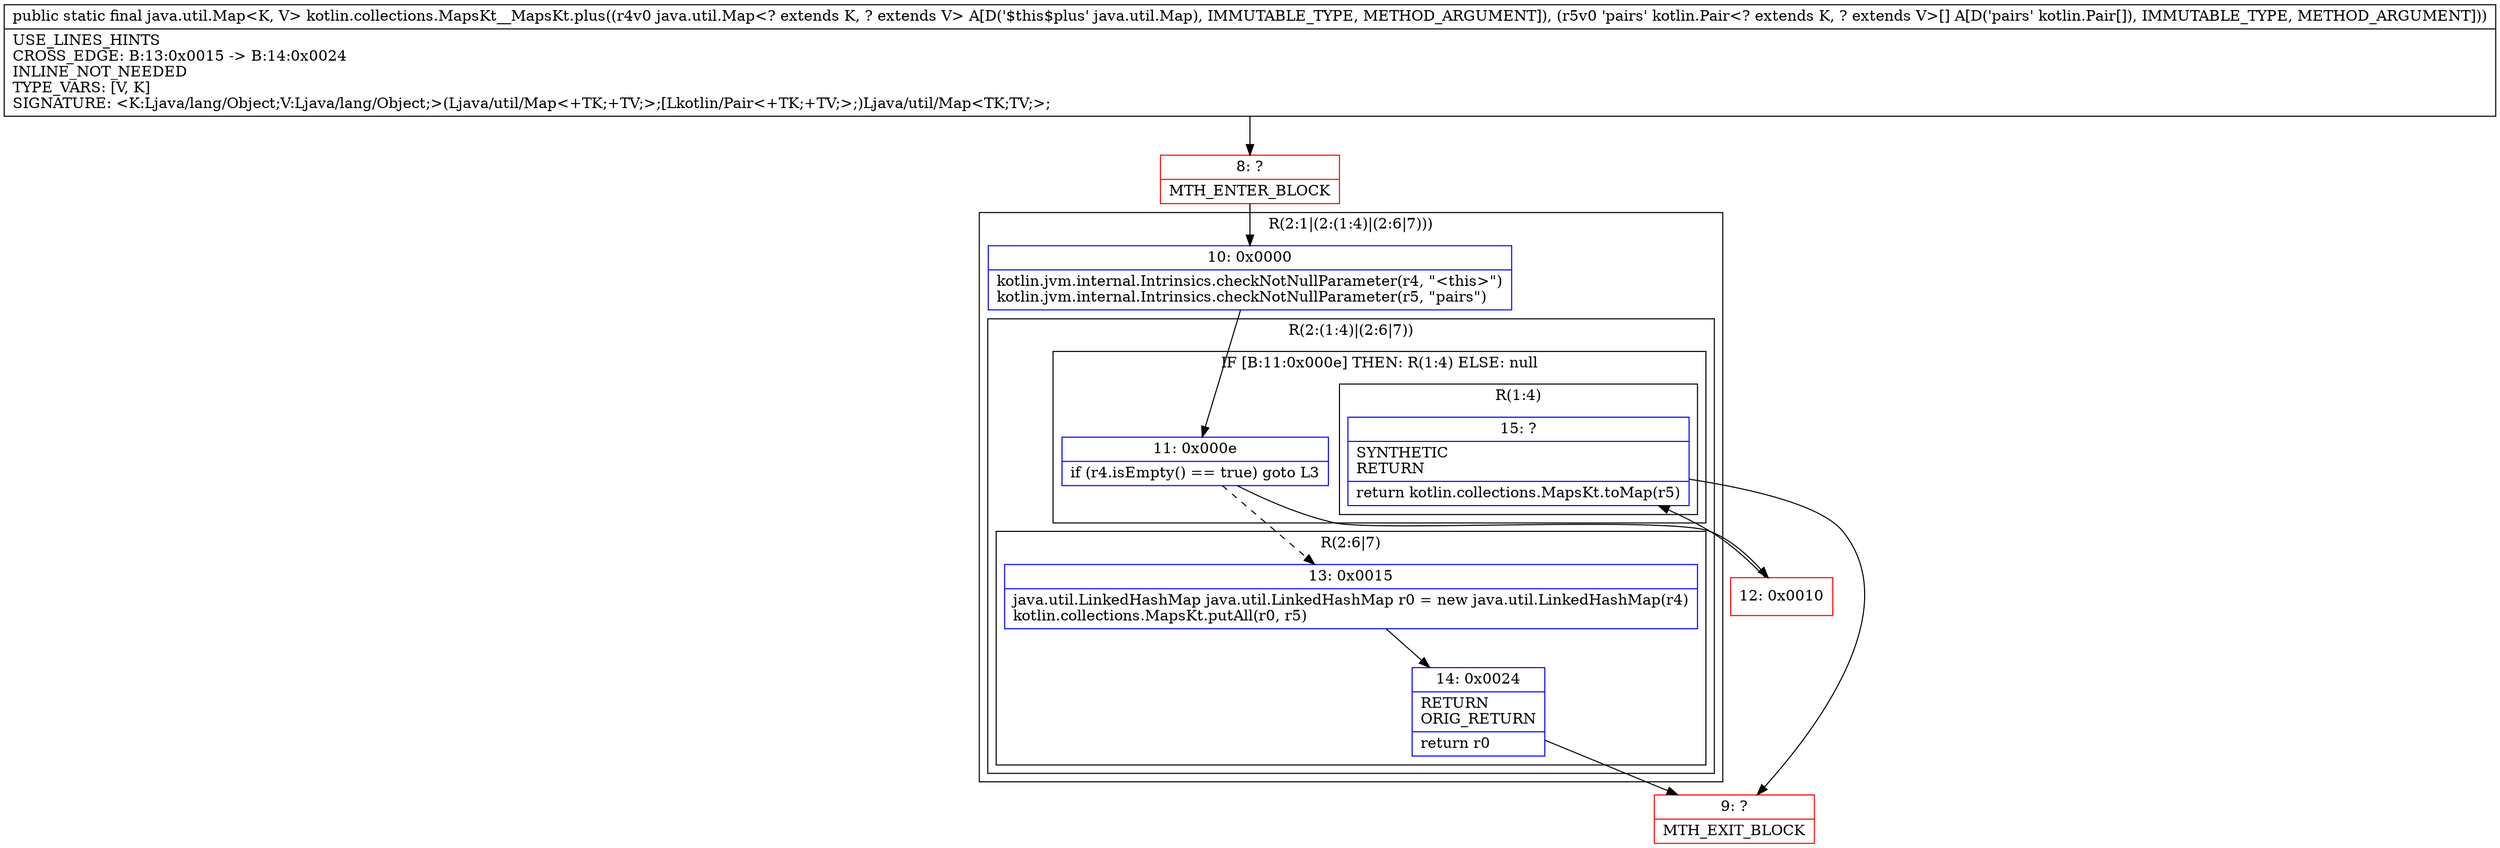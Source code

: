 digraph "CFG forkotlin.collections.MapsKt__MapsKt.plus(Ljava\/util\/Map;[Lkotlin\/Pair;)Ljava\/util\/Map;" {
subgraph cluster_Region_1399434639 {
label = "R(2:1|(2:(1:4)|(2:6|7)))";
node [shape=record,color=blue];
Node_10 [shape=record,label="{10\:\ 0x0000|kotlin.jvm.internal.Intrinsics.checkNotNullParameter(r4, \"\<this\>\")\lkotlin.jvm.internal.Intrinsics.checkNotNullParameter(r5, \"pairs\")\l}"];
subgraph cluster_Region_1994195812 {
label = "R(2:(1:4)|(2:6|7))";
node [shape=record,color=blue];
subgraph cluster_IfRegion_1697942789 {
label = "IF [B:11:0x000e] THEN: R(1:4) ELSE: null";
node [shape=record,color=blue];
Node_11 [shape=record,label="{11\:\ 0x000e|if (r4.isEmpty() == true) goto L3\l}"];
subgraph cluster_Region_1556589469 {
label = "R(1:4)";
node [shape=record,color=blue];
Node_15 [shape=record,label="{15\:\ ?|SYNTHETIC\lRETURN\l|return kotlin.collections.MapsKt.toMap(r5)\l}"];
}
}
subgraph cluster_Region_475763788 {
label = "R(2:6|7)";
node [shape=record,color=blue];
Node_13 [shape=record,label="{13\:\ 0x0015|java.util.LinkedHashMap java.util.LinkedHashMap r0 = new java.util.LinkedHashMap(r4)\lkotlin.collections.MapsKt.putAll(r0, r5)\l}"];
Node_14 [shape=record,label="{14\:\ 0x0024|RETURN\lORIG_RETURN\l|return r0\l}"];
}
}
}
Node_8 [shape=record,color=red,label="{8\:\ ?|MTH_ENTER_BLOCK\l}"];
Node_12 [shape=record,color=red,label="{12\:\ 0x0010}"];
Node_9 [shape=record,color=red,label="{9\:\ ?|MTH_EXIT_BLOCK\l}"];
MethodNode[shape=record,label="{public static final java.util.Map\<K, V\> kotlin.collections.MapsKt__MapsKt.plus((r4v0 java.util.Map\<? extends K, ? extends V\> A[D('$this$plus' java.util.Map), IMMUTABLE_TYPE, METHOD_ARGUMENT]), (r5v0 'pairs' kotlin.Pair\<? extends K, ? extends V\>[] A[D('pairs' kotlin.Pair[]), IMMUTABLE_TYPE, METHOD_ARGUMENT]))  | USE_LINES_HINTS\lCROSS_EDGE: B:13:0x0015 \-\> B:14:0x0024\lINLINE_NOT_NEEDED\lTYPE_VARS: [V, K]\lSIGNATURE: \<K:Ljava\/lang\/Object;V:Ljava\/lang\/Object;\>(Ljava\/util\/Map\<+TK;+TV;\>;[Lkotlin\/Pair\<+TK;+TV;\>;)Ljava\/util\/Map\<TK;TV;\>;\l}"];
MethodNode -> Node_8;Node_10 -> Node_11;
Node_11 -> Node_12;
Node_11 -> Node_13[style=dashed];
Node_15 -> Node_9;
Node_13 -> Node_14;
Node_14 -> Node_9;
Node_8 -> Node_10;
Node_12 -> Node_15;
}

